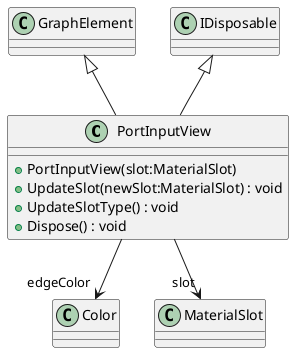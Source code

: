 @startuml
class PortInputView {
    + PortInputView(slot:MaterialSlot)
    + UpdateSlot(newSlot:MaterialSlot) : void
    + UpdateSlotType() : void
    + Dispose() : void
}
GraphElement <|-- PortInputView
IDisposable <|-- PortInputView
PortInputView --> "edgeColor" Color
PortInputView --> "slot" MaterialSlot
@enduml
